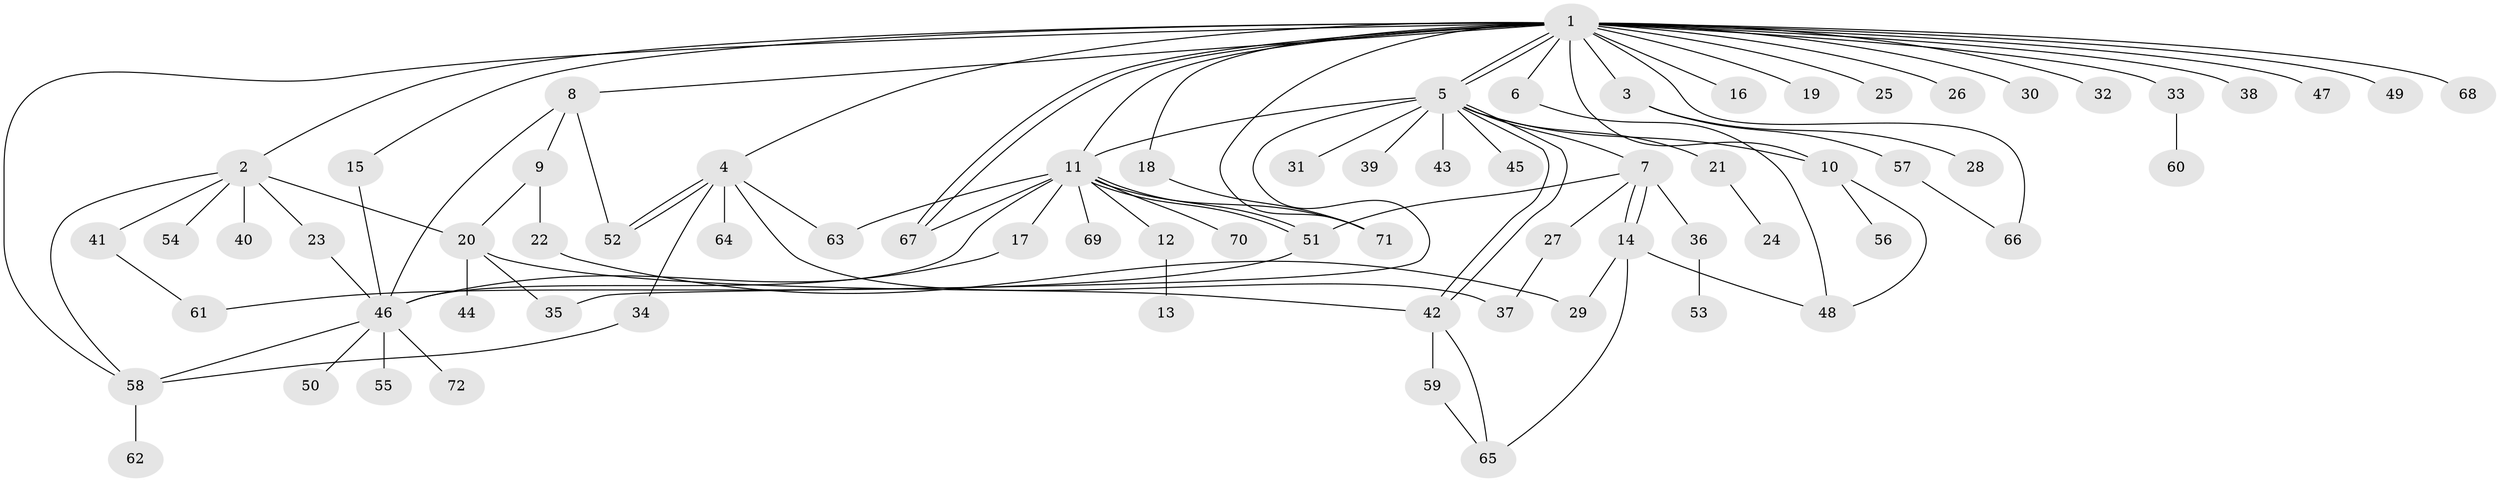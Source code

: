 // coarse degree distribution, {24: 0.017857142857142856, 7: 0.017857142857142856, 2: 0.26785714285714285, 6: 0.03571428571428571, 12: 0.03571428571428571, 4: 0.03571428571428571, 3: 0.05357142857142857, 11: 0.017857142857142856, 1: 0.48214285714285715, 5: 0.03571428571428571}
// Generated by graph-tools (version 1.1) at 2025/23/03/03/25 07:23:51]
// undirected, 72 vertices, 103 edges
graph export_dot {
graph [start="1"]
  node [color=gray90,style=filled];
  1;
  2;
  3;
  4;
  5;
  6;
  7;
  8;
  9;
  10;
  11;
  12;
  13;
  14;
  15;
  16;
  17;
  18;
  19;
  20;
  21;
  22;
  23;
  24;
  25;
  26;
  27;
  28;
  29;
  30;
  31;
  32;
  33;
  34;
  35;
  36;
  37;
  38;
  39;
  40;
  41;
  42;
  43;
  44;
  45;
  46;
  47;
  48;
  49;
  50;
  51;
  52;
  53;
  54;
  55;
  56;
  57;
  58;
  59;
  60;
  61;
  62;
  63;
  64;
  65;
  66;
  67;
  68;
  69;
  70;
  71;
  72;
  1 -- 2;
  1 -- 3;
  1 -- 4;
  1 -- 5;
  1 -- 5;
  1 -- 6;
  1 -- 8;
  1 -- 10;
  1 -- 11;
  1 -- 15;
  1 -- 16;
  1 -- 18;
  1 -- 19;
  1 -- 25;
  1 -- 26;
  1 -- 30;
  1 -- 32;
  1 -- 33;
  1 -- 38;
  1 -- 47;
  1 -- 49;
  1 -- 58;
  1 -- 66;
  1 -- 67;
  1 -- 67;
  1 -- 68;
  1 -- 71;
  2 -- 20;
  2 -- 23;
  2 -- 40;
  2 -- 41;
  2 -- 54;
  2 -- 58;
  3 -- 28;
  3 -- 57;
  4 -- 34;
  4 -- 37;
  4 -- 52;
  4 -- 52;
  4 -- 63;
  4 -- 64;
  5 -- 7;
  5 -- 10;
  5 -- 11;
  5 -- 21;
  5 -- 31;
  5 -- 35;
  5 -- 39;
  5 -- 42;
  5 -- 42;
  5 -- 43;
  5 -- 45;
  6 -- 48;
  7 -- 14;
  7 -- 14;
  7 -- 27;
  7 -- 36;
  7 -- 51;
  8 -- 9;
  8 -- 46;
  8 -- 52;
  9 -- 20;
  9 -- 22;
  10 -- 48;
  10 -- 56;
  11 -- 12;
  11 -- 17;
  11 -- 46;
  11 -- 51;
  11 -- 51;
  11 -- 63;
  11 -- 67;
  11 -- 69;
  11 -- 70;
  11 -- 71;
  12 -- 13;
  14 -- 29;
  14 -- 48;
  14 -- 65;
  15 -- 46;
  17 -- 46;
  18 -- 71;
  20 -- 35;
  20 -- 42;
  20 -- 44;
  21 -- 24;
  22 -- 29;
  23 -- 46;
  27 -- 37;
  33 -- 60;
  34 -- 58;
  36 -- 53;
  41 -- 61;
  42 -- 59;
  42 -- 65;
  46 -- 50;
  46 -- 55;
  46 -- 58;
  46 -- 72;
  51 -- 61;
  57 -- 66;
  58 -- 62;
  59 -- 65;
}
